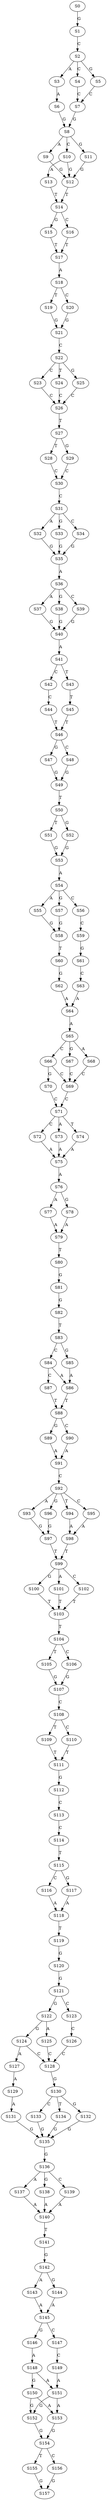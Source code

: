strict digraph  {
	S0 -> S1 [ label = G ];
	S1 -> S2 [ label = C ];
	S2 -> S3 [ label = A ];
	S2 -> S4 [ label = C ];
	S2 -> S5 [ label = G ];
	S3 -> S6 [ label = A ];
	S4 -> S7 [ label = C ];
	S5 -> S7 [ label = C ];
	S6 -> S8 [ label = G ];
	S7 -> S8 [ label = G ];
	S8 -> S9 [ label = A ];
	S8 -> S10 [ label = C ];
	S8 -> S11 [ label = G ];
	S9 -> S12 [ label = G ];
	S10 -> S13 [ label = A ];
	S10 -> S12 [ label = G ];
	S11 -> S12 [ label = G ];
	S12 -> S14 [ label = T ];
	S13 -> S14 [ label = T ];
	S14 -> S15 [ label = G ];
	S14 -> S16 [ label = C ];
	S15 -> S17 [ label = T ];
	S16 -> S17 [ label = T ];
	S17 -> S18 [ label = A ];
	S18 -> S19 [ label = T ];
	S18 -> S20 [ label = C ];
	S19 -> S21 [ label = G ];
	S20 -> S21 [ label = G ];
	S21 -> S22 [ label = C ];
	S22 -> S23 [ label = C ];
	S22 -> S24 [ label = T ];
	S22 -> S25 [ label = G ];
	S23 -> S26 [ label = C ];
	S24 -> S26 [ label = C ];
	S25 -> S26 [ label = C ];
	S26 -> S27 [ label = T ];
	S27 -> S28 [ label = T ];
	S27 -> S29 [ label = G ];
	S28 -> S30 [ label = C ];
	S29 -> S30 [ label = C ];
	S30 -> S31 [ label = C ];
	S31 -> S32 [ label = A ];
	S31 -> S33 [ label = G ];
	S31 -> S34 [ label = C ];
	S32 -> S35 [ label = G ];
	S33 -> S35 [ label = G ];
	S34 -> S35 [ label = G ];
	S35 -> S36 [ label = A ];
	S36 -> S37 [ label = A ];
	S36 -> S38 [ label = G ];
	S36 -> S39 [ label = C ];
	S37 -> S40 [ label = G ];
	S38 -> S40 [ label = G ];
	S39 -> S40 [ label = G ];
	S40 -> S41 [ label = A ];
	S41 -> S42 [ label = C ];
	S41 -> S43 [ label = T ];
	S42 -> S44 [ label = C ];
	S43 -> S45 [ label = T ];
	S44 -> S46 [ label = T ];
	S45 -> S46 [ label = T ];
	S46 -> S47 [ label = G ];
	S46 -> S48 [ label = C ];
	S47 -> S49 [ label = G ];
	S48 -> S49 [ label = G ];
	S49 -> S50 [ label = T ];
	S50 -> S51 [ label = T ];
	S50 -> S52 [ label = G ];
	S51 -> S53 [ label = G ];
	S52 -> S53 [ label = G ];
	S53 -> S54 [ label = A ];
	S54 -> S55 [ label = A ];
	S54 -> S56 [ label = C ];
	S54 -> S57 [ label = G ];
	S55 -> S58 [ label = G ];
	S56 -> S59 [ label = C ];
	S57 -> S58 [ label = G ];
	S58 -> S60 [ label = T ];
	S59 -> S61 [ label = G ];
	S60 -> S62 [ label = G ];
	S61 -> S63 [ label = C ];
	S62 -> S64 [ label = A ];
	S63 -> S64 [ label = A ];
	S64 -> S65 [ label = A ];
	S65 -> S66 [ label = C ];
	S65 -> S67 [ label = G ];
	S65 -> S68 [ label = A ];
	S66 -> S69 [ label = C ];
	S66 -> S70 [ label = G ];
	S67 -> S69 [ label = C ];
	S68 -> S69 [ label = C ];
	S69 -> S71 [ label = C ];
	S70 -> S71 [ label = C ];
	S71 -> S72 [ label = C ];
	S71 -> S73 [ label = A ];
	S71 -> S74 [ label = T ];
	S72 -> S75 [ label = A ];
	S73 -> S75 [ label = A ];
	S74 -> S75 [ label = A ];
	S75 -> S76 [ label = A ];
	S76 -> S77 [ label = A ];
	S76 -> S78 [ label = G ];
	S77 -> S79 [ label = A ];
	S78 -> S79 [ label = A ];
	S79 -> S80 [ label = T ];
	S80 -> S81 [ label = G ];
	S81 -> S82 [ label = G ];
	S82 -> S83 [ label = T ];
	S83 -> S84 [ label = C ];
	S83 -> S85 [ label = G ];
	S84 -> S86 [ label = A ];
	S84 -> S87 [ label = C ];
	S85 -> S86 [ label = A ];
	S86 -> S88 [ label = T ];
	S87 -> S88 [ label = T ];
	S88 -> S89 [ label = G ];
	S88 -> S90 [ label = C ];
	S89 -> S91 [ label = A ];
	S90 -> S91 [ label = A ];
	S91 -> S92 [ label = C ];
	S92 -> S93 [ label = A ];
	S92 -> S94 [ label = T ];
	S92 -> S95 [ label = C ];
	S92 -> S96 [ label = G ];
	S93 -> S97 [ label = G ];
	S94 -> S98 [ label = A ];
	S95 -> S98 [ label = A ];
	S96 -> S97 [ label = G ];
	S97 -> S99 [ label = T ];
	S98 -> S99 [ label = T ];
	S99 -> S100 [ label = G ];
	S99 -> S101 [ label = A ];
	S99 -> S102 [ label = C ];
	S100 -> S103 [ label = T ];
	S101 -> S103 [ label = T ];
	S102 -> S103 [ label = T ];
	S103 -> S104 [ label = T ];
	S104 -> S105 [ label = T ];
	S104 -> S106 [ label = C ];
	S105 -> S107 [ label = G ];
	S106 -> S107 [ label = G ];
	S107 -> S108 [ label = C ];
	S108 -> S109 [ label = T ];
	S108 -> S110 [ label = C ];
	S109 -> S111 [ label = T ];
	S110 -> S111 [ label = T ];
	S111 -> S112 [ label = G ];
	S112 -> S113 [ label = C ];
	S113 -> S114 [ label = C ];
	S114 -> S115 [ label = T ];
	S115 -> S116 [ label = C ];
	S115 -> S117 [ label = G ];
	S116 -> S118 [ label = A ];
	S117 -> S118 [ label = A ];
	S118 -> S119 [ label = T ];
	S119 -> S120 [ label = G ];
	S120 -> S121 [ label = G ];
	S121 -> S122 [ label = G ];
	S121 -> S123 [ label = C ];
	S122 -> S124 [ label = G ];
	S122 -> S125 [ label = A ];
	S123 -> S126 [ label = C ];
	S124 -> S127 [ label = A ];
	S124 -> S128 [ label = C ];
	S125 -> S128 [ label = C ];
	S126 -> S128 [ label = C ];
	S127 -> S129 [ label = A ];
	S128 -> S130 [ label = G ];
	S129 -> S131 [ label = A ];
	S130 -> S132 [ label = G ];
	S130 -> S133 [ label = C ];
	S130 -> S134 [ label = T ];
	S131 -> S135 [ label = G ];
	S132 -> S135 [ label = G ];
	S133 -> S135 [ label = G ];
	S134 -> S135 [ label = G ];
	S135 -> S136 [ label = G ];
	S136 -> S137 [ label = A ];
	S136 -> S138 [ label = G ];
	S136 -> S139 [ label = C ];
	S137 -> S140 [ label = A ];
	S138 -> S140 [ label = A ];
	S139 -> S140 [ label = A ];
	S140 -> S141 [ label = T ];
	S141 -> S142 [ label = G ];
	S142 -> S143 [ label = A ];
	S142 -> S144 [ label = G ];
	S143 -> S145 [ label = A ];
	S144 -> S145 [ label = A ];
	S145 -> S146 [ label = G ];
	S145 -> S147 [ label = C ];
	S146 -> S148 [ label = A ];
	S147 -> S149 [ label = C ];
	S148 -> S150 [ label = G ];
	S148 -> S151 [ label = A ];
	S149 -> S151 [ label = A ];
	S150 -> S152 [ label = G ];
	S150 -> S153 [ label = A ];
	S151 -> S153 [ label = A ];
	S151 -> S152 [ label = G ];
	S152 -> S154 [ label = G ];
	S153 -> S154 [ label = G ];
	S154 -> S155 [ label = T ];
	S154 -> S156 [ label = C ];
	S155 -> S157 [ label = G ];
	S156 -> S157 [ label = G ];
}
